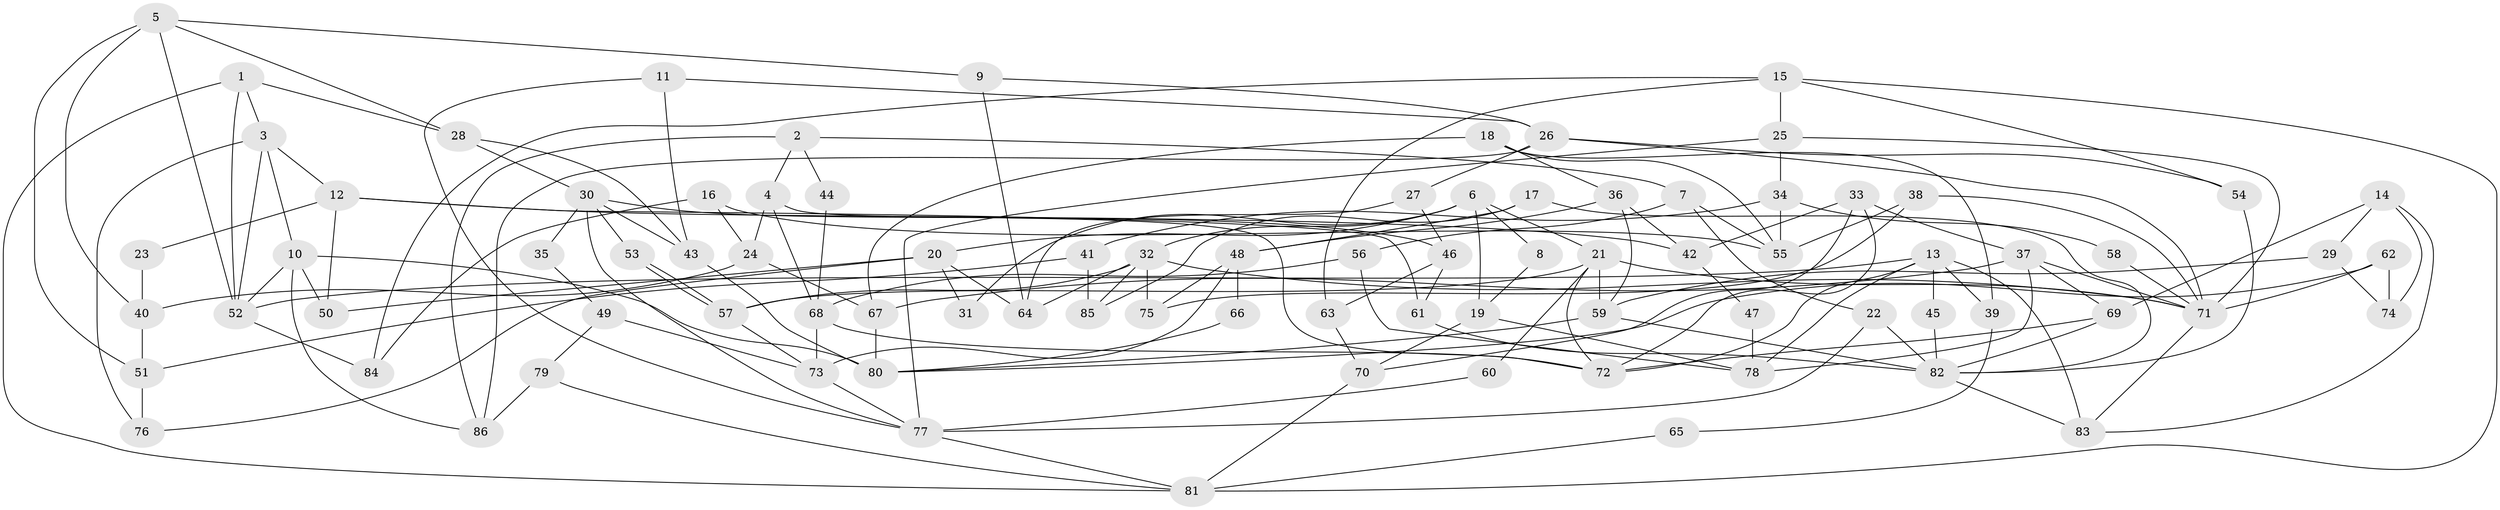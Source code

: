 // Generated by graph-tools (version 1.1) at 2025/36/03/09/25 02:36:19]
// undirected, 86 vertices, 172 edges
graph export_dot {
graph [start="1"]
  node [color=gray90,style=filled];
  1;
  2;
  3;
  4;
  5;
  6;
  7;
  8;
  9;
  10;
  11;
  12;
  13;
  14;
  15;
  16;
  17;
  18;
  19;
  20;
  21;
  22;
  23;
  24;
  25;
  26;
  27;
  28;
  29;
  30;
  31;
  32;
  33;
  34;
  35;
  36;
  37;
  38;
  39;
  40;
  41;
  42;
  43;
  44;
  45;
  46;
  47;
  48;
  49;
  50;
  51;
  52;
  53;
  54;
  55;
  56;
  57;
  58;
  59;
  60;
  61;
  62;
  63;
  64;
  65;
  66;
  67;
  68;
  69;
  70;
  71;
  72;
  73;
  74;
  75;
  76;
  77;
  78;
  79;
  80;
  81;
  82;
  83;
  84;
  85;
  86;
  1 -- 52;
  1 -- 3;
  1 -- 28;
  1 -- 81;
  2 -- 4;
  2 -- 86;
  2 -- 7;
  2 -- 44;
  3 -- 10;
  3 -- 12;
  3 -- 52;
  3 -- 76;
  4 -- 72;
  4 -- 68;
  4 -- 24;
  5 -- 9;
  5 -- 52;
  5 -- 28;
  5 -- 40;
  5 -- 51;
  6 -- 32;
  6 -- 21;
  6 -- 8;
  6 -- 19;
  6 -- 20;
  6 -- 31;
  7 -- 22;
  7 -- 55;
  7 -- 56;
  8 -- 19;
  9 -- 64;
  9 -- 26;
  10 -- 80;
  10 -- 52;
  10 -- 50;
  10 -- 86;
  11 -- 77;
  11 -- 43;
  11 -- 26;
  12 -- 42;
  12 -- 61;
  12 -- 23;
  12 -- 50;
  13 -- 83;
  13 -- 72;
  13 -- 39;
  13 -- 45;
  13 -- 52;
  13 -- 78;
  14 -- 29;
  14 -- 69;
  14 -- 74;
  14 -- 83;
  15 -- 25;
  15 -- 81;
  15 -- 54;
  15 -- 63;
  15 -- 84;
  16 -- 24;
  16 -- 84;
  16 -- 55;
  17 -- 82;
  17 -- 85;
  17 -- 48;
  18 -- 67;
  18 -- 55;
  18 -- 36;
  18 -- 39;
  19 -- 78;
  19 -- 70;
  20 -- 50;
  20 -- 31;
  20 -- 64;
  20 -- 76;
  21 -- 71;
  21 -- 57;
  21 -- 59;
  21 -- 60;
  21 -- 72;
  22 -- 77;
  22 -- 82;
  23 -- 40;
  24 -- 40;
  24 -- 67;
  25 -- 71;
  25 -- 77;
  25 -- 34;
  26 -- 54;
  26 -- 27;
  26 -- 71;
  26 -- 86;
  27 -- 46;
  27 -- 64;
  28 -- 30;
  28 -- 43;
  29 -- 74;
  29 -- 59;
  30 -- 77;
  30 -- 35;
  30 -- 43;
  30 -- 46;
  30 -- 53;
  32 -- 75;
  32 -- 64;
  32 -- 57;
  32 -- 71;
  32 -- 85;
  33 -- 37;
  33 -- 72;
  33 -- 42;
  33 -- 70;
  34 -- 55;
  34 -- 41;
  34 -- 58;
  35 -- 49;
  36 -- 59;
  36 -- 42;
  36 -- 48;
  37 -- 69;
  37 -- 71;
  37 -- 67;
  37 -- 78;
  38 -- 55;
  38 -- 71;
  38 -- 75;
  39 -- 65;
  40 -- 51;
  41 -- 51;
  41 -- 85;
  42 -- 47;
  43 -- 80;
  44 -- 68;
  45 -- 82;
  46 -- 63;
  46 -- 61;
  47 -- 78;
  48 -- 66;
  48 -- 73;
  48 -- 75;
  49 -- 79;
  49 -- 73;
  51 -- 76;
  52 -- 84;
  53 -- 57;
  53 -- 57;
  54 -- 82;
  56 -- 78;
  56 -- 68;
  57 -- 73;
  58 -- 71;
  59 -- 80;
  59 -- 82;
  60 -- 77;
  61 -- 82;
  62 -- 71;
  62 -- 80;
  62 -- 74;
  63 -- 70;
  65 -- 81;
  66 -- 80;
  67 -- 80;
  68 -- 73;
  68 -- 72;
  69 -- 72;
  69 -- 82;
  70 -- 81;
  71 -- 83;
  73 -- 77;
  77 -- 81;
  79 -- 86;
  79 -- 81;
  82 -- 83;
}
